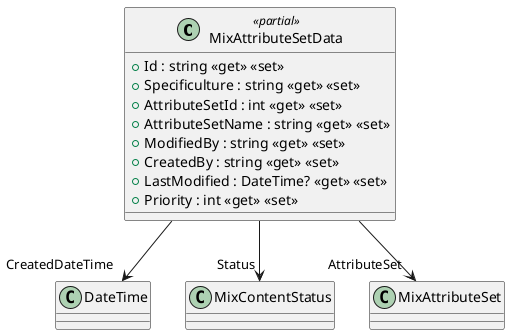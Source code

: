 @startuml
class MixAttributeSetData <<partial>> {
    + Id : string <<get>> <<set>>
    + Specificulture : string <<get>> <<set>>
    + AttributeSetId : int <<get>> <<set>>
    + AttributeSetName : string <<get>> <<set>>
    + ModifiedBy : string <<get>> <<set>>
    + CreatedBy : string <<get>> <<set>>
    + LastModified : DateTime? <<get>> <<set>>
    + Priority : int <<get>> <<set>>
}
MixAttributeSetData --> "CreatedDateTime" DateTime
MixAttributeSetData --> "Status" MixContentStatus
MixAttributeSetData --> "AttributeSet" MixAttributeSet
@enduml
